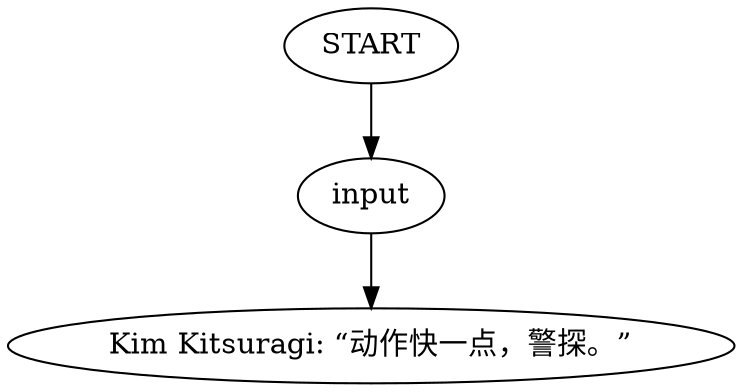 # BACKYARD / KIM BREAKING AND ENTERING barks
# Kim bark after you enter the Communist Student room
# ==================================================
digraph G {
	  0 [label="START"];
	  1 [label="input"];
	  2 [label="Kim Kitsuragi: “动作快一点，警探。”"];
	  0 -> 1
	  1 -> 2
}

